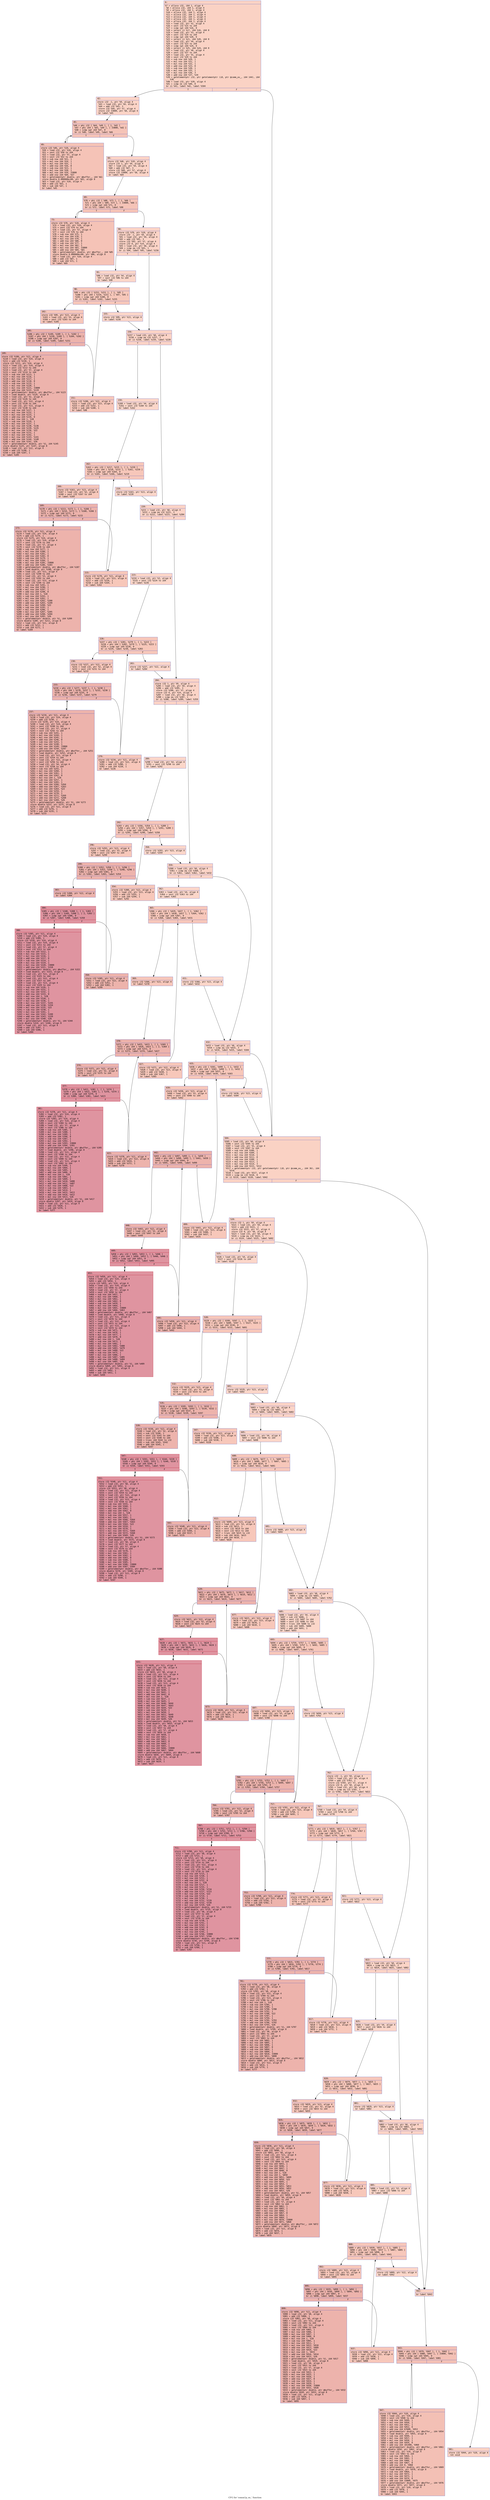 digraph "CFG for 'comm1p_ex_' function" {
	label="CFG for 'comm1p_ex_' function";

	Node0x559626dc6af0 [shape=record,color="#3d50c3ff", style=filled, fillcolor="#f4987a70" fontname="Courier",label="{6:\l|  %7 = alloca i32, i64 1, align 4\l  %8 = alloca i32, i64 1, align 4\l  %9 = alloca i32, i64 1, align 4\l  %10 = alloca i32, i64 1, align 4\l  %11 = alloca i32, i64 1, align 4\l  %12 = alloca i32, i64 1, align 4\l  %13 = alloca i32, i64 1, align 4\l  %14 = alloca i32, i64 1, align 4\l  %15 = load i32, ptr %2, align 4\l  %16 = sext i32 %15 to i64\l  %17 = icmp sgt i64 %16, 0\l  %18 = select i1 %17, i64 %16, i64 0\l  %19 = load i32, ptr %3, align 4\l  %20 = sext i32 %19 to i64\l  %21 = icmp sgt i64 %20, 0\l  %22 = select i1 %21, i64 %20, i64 0\l  %23 = load i32, ptr %4, align 4\l  %24 = sext i32 %23 to i64\l  %25 = icmp sgt i64 %24, 0\l  %26 = select i1 %25, i64 %24, i64 0\l  %27 = load i32, ptr %0, align 4\l  %28 = sext i32 %27 to i64\l  %29 = load i32, ptr %5, align 4\l  %30 = sext i32 %29 to i64\l  %31 = sub nsw i64 %28, 1\l  %32 = mul nsw i64 %31, 1\l  %33 = mul nsw i64 %32, 1\l  %34 = add nsw i64 %33, 0\l  %35 = sub nsw i64 %30, 1\l  %36 = mul nsw i64 %35, 1\l  %37 = mul nsw i64 %36, 3\l  %38 = add nsw i64 %37, %34\l  %39 = getelementptr i32, ptr getelementptr (i8, ptr @comm_ex_, i64 144), i64\l... %38\l  %40 = load i32, ptr %39, align 4\l  %41 = icmp ne i32 %40, 0\l  br i1 %41, label %42, label %504\l|{<s0>T|<s1>F}}"];
	Node0x559626dc6af0:s0 -> Node0x559626dc7f40[tooltip="6 -> 42\nProbability 62.50%" ];
	Node0x559626dc6af0:s1 -> Node0x559626dc7f90[tooltip="6 -> 504\nProbability 37.50%" ];
	Node0x559626dc7f40 [shape=record,color="#3d50c3ff", style=filled, fillcolor="#f59c7d70" fontname="Courier",label="{42:\l|  store i32 -1, ptr %9, align 4\l  %43 = load i32, ptr %9, align 4\l  %44 = add i32 %43, 3\l  store i32 %44, ptr %7, align 4\l  store i32 33800, ptr %8, align 4\l  br label %45\l}"];
	Node0x559626dc7f40 -> Node0x559626dc8380[tooltip="42 -> 45\nProbability 100.00%" ];
	Node0x559626dc8380 [shape=record,color="#3d50c3ff", style=filled, fillcolor="#e8765c70" fontname="Courier",label="{45:\l|  %46 = phi i32 [ %64, %49 ], [ 1, %42 ]\l  %47 = phi i64 [ %65, %49 ], [ 33800, %42 ]\l  %48 = icmp sgt i64 %47, 0\l  br i1 %48, label %49, label %66\l|{<s0>T|<s1>F}}"];
	Node0x559626dc8380:s0 -> Node0x559626dc8440[tooltip="45 -> 49\nProbability 96.88%" ];
	Node0x559626dc8380:s1 -> Node0x559626dc8e50[tooltip="45 -> 66\nProbability 3.12%" ];
	Node0x559626dc8440 [shape=record,color="#3d50c3ff", style=filled, fillcolor="#e8765c70" fontname="Courier",label="{49:\l|  store i32 %46, ptr %10, align 4\l  %50 = load i32, ptr %10, align 4\l  %51 = sext i32 %50 to i64\l  %52 = load i32, ptr %7, align 4\l  %53 = sext i32 %52 to i64\l  %54 = sub nsw i64 %51, 1\l  %55 = mul nsw i64 %54, 1\l  %56 = mul nsw i64 %55, 1\l  %57 = add nsw i64 %56, 0\l  %58 = sub nsw i64 %53, 1\l  %59 = mul nsw i64 %58, 1\l  %60 = mul nsw i64 %59, 33800\l  %61 = add nsw i64 %60, %57\l  %62 = getelementptr double, ptr @buffer_, i64 %61\l  store double 0.000000e+00, ptr %62, align 8\l  %63 = load i32, ptr %10, align 4\l  %64 = add i32 %63, 1\l  %65 = sub i64 %47, 1\l  br label %45\l}"];
	Node0x559626dc8440 -> Node0x559626dc8380[tooltip="49 -> 45\nProbability 100.00%" ];
	Node0x559626dc8e50 [shape=record,color="#3d50c3ff", style=filled, fillcolor="#f59c7d70" fontname="Courier",label="{66:\l|  store i32 %46, ptr %10, align 4\l  store i32 1, ptr %9, align 4\l  %67 = load i32, ptr %9, align 4\l  %68 = add i32 %67, 3\l  store i32 %68, ptr %7, align 4\l  store i32 33800, ptr %8, align 4\l  br label %69\l}"];
	Node0x559626dc8e50 -> Node0x559626dc9d30[tooltip="66 -> 69\nProbability 100.00%" ];
	Node0x559626dc9d30 [shape=record,color="#3d50c3ff", style=filled, fillcolor="#e8765c70" fontname="Courier",label="{69:\l|  %70 = phi i32 [ %88, %73 ], [ 1, %66 ]\l  %71 = phi i64 [ %89, %73 ], [ 33800, %66 ]\l  %72 = icmp sgt i64 %71, 0\l  br i1 %72, label %73, label %90\l|{<s0>T|<s1>F}}"];
	Node0x559626dc9d30:s0 -> Node0x559626dc9df0[tooltip="69 -> 73\nProbability 96.88%" ];
	Node0x559626dc9d30:s1 -> Node0x559626dca050[tooltip="69 -> 90\nProbability 3.12%" ];
	Node0x559626dc9df0 [shape=record,color="#3d50c3ff", style=filled, fillcolor="#e8765c70" fontname="Courier",label="{73:\l|  store i32 %70, ptr %10, align 4\l  %74 = load i32, ptr %10, align 4\l  %75 = sext i32 %74 to i64\l  %76 = load i32, ptr %7, align 4\l  %77 = sext i32 %76 to i64\l  %78 = sub nsw i64 %75, 1\l  %79 = mul nsw i64 %78, 1\l  %80 = mul nsw i64 %79, 1\l  %81 = add nsw i64 %80, 0\l  %82 = sub nsw i64 %77, 1\l  %83 = mul nsw i64 %82, 1\l  %84 = mul nsw i64 %83, 33800\l  %85 = add nsw i64 %84, %81\l  %86 = getelementptr double, ptr @buffer_, i64 %85\l  store double 0.000000e+00, ptr %86, align 8\l  %87 = load i32, ptr %10, align 4\l  %88 = add i32 %87, 1\l  %89 = sub i64 %71, 1\l  br label %69\l}"];
	Node0x559626dc9df0 -> Node0x559626dc9d30[tooltip="73 -> 69\nProbability 100.00%" ];
	Node0x559626dca050 [shape=record,color="#3d50c3ff", style=filled, fillcolor="#f59c7d70" fontname="Courier",label="{90:\l|  store i32 %70, ptr %10, align 4\l  store i32 -1, ptr %9, align 4\l  %91 = load i32, ptr %9, align 4\l  %92 = add i32 %91, 3\l  store i32 %92, ptr %7, align 4\l  store i32 0, ptr %14, align 4\l  %93 = load i32, ptr %0, align 4\l  %94 = icmp eq i32 %93, 1\l  br i1 %94, label %95, label %156\l|{<s0>T|<s1>F}}"];
	Node0x559626dca050:s0 -> Node0x559626dcb040[tooltip="90 -> 95\nProbability 50.00%" ];
	Node0x559626dca050:s1 -> Node0x559626dcb090[tooltip="90 -> 156\nProbability 50.00%" ];
	Node0x559626dcb040 [shape=record,color="#3d50c3ff", style=filled, fillcolor="#f6a38570" fontname="Courier",label="{95:\l|  %96 = load i32, ptr %4, align 4\l  %97 = sext i32 %96 to i64\l  br label %98\l}"];
	Node0x559626dcb040 -> Node0x559626dc86a0[tooltip="95 -> 98\nProbability 100.00%" ];
	Node0x559626dc86a0 [shape=record,color="#3d50c3ff", style=filled, fillcolor="#ec7f6370" fontname="Courier",label="{98:\l|  %99 = phi i32 [ %153, %151 ], [ 1, %95 ]\l  %100 = phi i64 [ %154, %151 ], [ %97, %95 ]\l  %101 = icmp sgt i64 %100, 0\l  br i1 %101, label %102, label %155\l|{<s0>T|<s1>F}}"];
	Node0x559626dc86a0:s0 -> Node0x559626dc89c0[tooltip="98 -> 102\nProbability 96.88%" ];
	Node0x559626dc86a0:s1 -> Node0x559626dc8a10[tooltip="98 -> 155\nProbability 3.12%" ];
	Node0x559626dc89c0 [shape=record,color="#3d50c3ff", style=filled, fillcolor="#ec7f6370" fontname="Courier",label="{102:\l|  store i32 %99, ptr %13, align 4\l  %103 = load i32, ptr %3, align 4\l  %104 = sext i32 %103 to i64\l  br label %105\l}"];
	Node0x559626dc89c0 -> Node0x559626dc8ca0[tooltip="102 -> 105\nProbability 100.00%" ];
	Node0x559626dc8ca0 [shape=record,color="#3d50c3ff", style=filled, fillcolor="#d6524470" fontname="Courier",label="{105:\l|  %106 = phi i32 [ %149, %109 ], [ 1, %102 ]\l  %107 = phi i64 [ %150, %109 ], [ %104, %102 ]\l  %108 = icmp sgt i64 %107, 0\l  br i1 %108, label %109, label %151\l|{<s0>T|<s1>F}}"];
	Node0x559626dc8ca0:s0 -> Node0x559626dcc1a0[tooltip="105 -> 109\nProbability 96.88%" ];
	Node0x559626dc8ca0:s1 -> Node0x559626dc8760[tooltip="105 -> 151\nProbability 3.12%" ];
	Node0x559626dcc1a0 [shape=record,color="#3d50c3ff", style=filled, fillcolor="#d6524470" fontname="Courier",label="{109:\l|  store i32 %106, ptr %12, align 4\l  %110 = load i32, ptr %14, align 4\l  %111 = add i32 %110, 1\l  store i32 %111, ptr %14, align 4\l  %112 = load i32, ptr %14, align 4\l  %113 = sext i32 %112 to i64\l  %114 = load i32, ptr %7, align 4\l  %115 = sext i32 %114 to i64\l  %116 = sub nsw i64 %113, 1\l  %117 = mul nsw i64 %116, 1\l  %118 = mul nsw i64 %117, 1\l  %119 = add nsw i64 %118, 0\l  %120 = sub nsw i64 %115, 1\l  %121 = mul nsw i64 %120, 1\l  %122 = mul nsw i64 %121, 33800\l  %123 = add nsw i64 %122, %119\l  %124 = getelementptr double, ptr @buffer_, i64 %123\l  %125 = load double, ptr %124, align 8\l  %126 = load i32, ptr %2, align 4\l  %127 = sext i32 %126 to i64\l  %128 = load i32, ptr %12, align 4\l  %129 = sext i32 %128 to i64\l  %130 = load i32, ptr %13, align 4\l  %131 = sext i32 %130 to i64\l  %132 = sub nsw i64 %127, 1\l  %133 = mul nsw i64 %132, 1\l  %134 = mul nsw i64 %133, 1\l  %135 = add nsw i64 %134, 0\l  %136 = mul nsw i64 1, %18\l  %137 = sub nsw i64 %129, 1\l  %138 = mul nsw i64 %137, 1\l  %139 = mul nsw i64 %138, %136\l  %140 = add nsw i64 %139, %135\l  %141 = mul nsw i64 %136, %22\l  %142 = sub nsw i64 %131, 1\l  %143 = mul nsw i64 %142, 1\l  %144 = mul nsw i64 %143, %141\l  %145 = add nsw i64 %144, %140\l  %146 = mul nsw i64 %141, %26\l  %147 = getelementptr double, ptr %1, i64 %145\l  store double %125, ptr %147, align 8\l  %148 = load i32, ptr %12, align 4\l  %149 = add i32 %148, 1\l  %150 = sub i64 %107, 1\l  br label %105\l}"];
	Node0x559626dcc1a0 -> Node0x559626dc8ca0[tooltip="109 -> 105\nProbability 100.00%" ];
	Node0x559626dc8760 [shape=record,color="#3d50c3ff", style=filled, fillcolor="#ec7f6370" fontname="Courier",label="{151:\l|  store i32 %106, ptr %12, align 4\l  %152 = load i32, ptr %13, align 4\l  %153 = add i32 %152, 1\l  %154 = sub i64 %100, 1\l  br label %98\l}"];
	Node0x559626dc8760 -> Node0x559626dc86a0[tooltip="151 -> 98\nProbability 100.00%" ];
	Node0x559626dc8a10 [shape=record,color="#3d50c3ff", style=filled, fillcolor="#f6a38570" fontname="Courier",label="{155:\l|  store i32 %99, ptr %13, align 4\l  br label %156\l}"];
	Node0x559626dc8a10 -> Node0x559626dcb090[tooltip="155 -> 156\nProbability 100.00%" ];
	Node0x559626dcb090 [shape=record,color="#3d50c3ff", style=filled, fillcolor="#f59c7d70" fontname="Courier",label="{156:\l|  %157 = load i32, ptr %0, align 4\l  %158 = icmp eq i32 %157, 2\l  br i1 %158, label %159, label %220\l|{<s0>T|<s1>F}}"];
	Node0x559626dcb090:s0 -> Node0x559626dce1e0[tooltip="156 -> 159\nProbability 50.00%" ];
	Node0x559626dcb090:s1 -> Node0x559626dce230[tooltip="156 -> 220\nProbability 50.00%" ];
	Node0x559626dce1e0 [shape=record,color="#3d50c3ff", style=filled, fillcolor="#f6a38570" fontname="Courier",label="{159:\l|  %160 = load i32, ptr %4, align 4\l  %161 = sext i32 %160 to i64\l  br label %162\l}"];
	Node0x559626dce1e0 -> Node0x559626dce420[tooltip="159 -> 162\nProbability 100.00%" ];
	Node0x559626dce420 [shape=record,color="#3d50c3ff", style=filled, fillcolor="#ec7f6370" fontname="Courier",label="{162:\l|  %163 = phi i32 [ %217, %215 ], [ 1, %159 ]\l  %164 = phi i64 [ %218, %215 ], [ %161, %159 ]\l  %165 = icmp sgt i64 %164, 0\l  br i1 %165, label %166, label %219\l|{<s0>T|<s1>F}}"];
	Node0x559626dce420:s0 -> Node0x559626dce740[tooltip="162 -> 166\nProbability 96.88%" ];
	Node0x559626dce420:s1 -> Node0x559626dce790[tooltip="162 -> 219\nProbability 3.12%" ];
	Node0x559626dce740 [shape=record,color="#3d50c3ff", style=filled, fillcolor="#ec7f6370" fontname="Courier",label="{166:\l|  store i32 %163, ptr %13, align 4\l  %167 = load i32, ptr %2, align 4\l  %168 = sext i32 %167 to i64\l  br label %169\l}"];
	Node0x559626dce740 -> Node0x559626dcea20[tooltip="166 -> 169\nProbability 100.00%" ];
	Node0x559626dcea20 [shape=record,color="#3d50c3ff", style=filled, fillcolor="#d6524470" fontname="Courier",label="{169:\l|  %170 = phi i32 [ %213, %173 ], [ 1, %166 ]\l  %171 = phi i64 [ %214, %173 ], [ %168, %166 ]\l  %172 = icmp sgt i64 %171, 0\l  br i1 %172, label %173, label %215\l|{<s0>T|<s1>F}}"];
	Node0x559626dcea20:s0 -> Node0x559626dcea70[tooltip="169 -> 173\nProbability 96.88%" ];
	Node0x559626dcea20:s1 -> Node0x559626dce4e0[tooltip="169 -> 215\nProbability 3.12%" ];
	Node0x559626dcea70 [shape=record,color="#3d50c3ff", style=filled, fillcolor="#d6524470" fontname="Courier",label="{173:\l|  store i32 %170, ptr %11, align 4\l  %174 = load i32, ptr %14, align 4\l  %175 = add i32 %174, 1\l  store i32 %175, ptr %14, align 4\l  %176 = load i32, ptr %14, align 4\l  %177 = sext i32 %176 to i64\l  %178 = load i32, ptr %7, align 4\l  %179 = sext i32 %178 to i64\l  %180 = sub nsw i64 %177, 1\l  %181 = mul nsw i64 %180, 1\l  %182 = mul nsw i64 %181, 1\l  %183 = add nsw i64 %182, 0\l  %184 = sub nsw i64 %179, 1\l  %185 = mul nsw i64 %184, 1\l  %186 = mul nsw i64 %185, 33800\l  %187 = add nsw i64 %186, %183\l  %188 = getelementptr double, ptr @buffer_, i64 %187\l  %189 = load double, ptr %188, align 8\l  %190 = load i32, ptr %11, align 4\l  %191 = sext i32 %190 to i64\l  %192 = load i32, ptr %3, align 4\l  %193 = sext i32 %192 to i64\l  %194 = load i32, ptr %13, align 4\l  %195 = sext i32 %194 to i64\l  %196 = sub nsw i64 %191, 1\l  %197 = mul nsw i64 %196, 1\l  %198 = mul nsw i64 %197, 1\l  %199 = add nsw i64 %198, 0\l  %200 = mul nsw i64 1, %18\l  %201 = sub nsw i64 %193, 1\l  %202 = mul nsw i64 %201, 1\l  %203 = mul nsw i64 %202, %200\l  %204 = add nsw i64 %203, %199\l  %205 = mul nsw i64 %200, %22\l  %206 = sub nsw i64 %195, 1\l  %207 = mul nsw i64 %206, 1\l  %208 = mul nsw i64 %207, %205\l  %209 = add nsw i64 %208, %204\l  %210 = mul nsw i64 %205, %26\l  %211 = getelementptr double, ptr %1, i64 %209\l  store double %189, ptr %211, align 8\l  %212 = load i32, ptr %11, align 4\l  %213 = add i32 %212, 1\l  %214 = sub i64 %171, 1\l  br label %169\l}"];
	Node0x559626dcea70 -> Node0x559626dcea20[tooltip="173 -> 169\nProbability 100.00%" ];
	Node0x559626dce4e0 [shape=record,color="#3d50c3ff", style=filled, fillcolor="#ec7f6370" fontname="Courier",label="{215:\l|  store i32 %170, ptr %11, align 4\l  %216 = load i32, ptr %13, align 4\l  %217 = add i32 %216, 1\l  %218 = sub i64 %164, 1\l  br label %162\l}"];
	Node0x559626dce4e0 -> Node0x559626dce420[tooltip="215 -> 162\nProbability 100.00%" ];
	Node0x559626dce790 [shape=record,color="#3d50c3ff", style=filled, fillcolor="#f6a38570" fontname="Courier",label="{219:\l|  store i32 %163, ptr %13, align 4\l  br label %220\l}"];
	Node0x559626dce790 -> Node0x559626dce230[tooltip="219 -> 220\nProbability 100.00%" ];
	Node0x559626dce230 [shape=record,color="#3d50c3ff", style=filled, fillcolor="#f59c7d70" fontname="Courier",label="{220:\l|  %221 = load i32, ptr %0, align 4\l  %222 = icmp eq i32 %221, 3\l  br i1 %222, label %223, label %284\l|{<s0>T|<s1>F}}"];
	Node0x559626dce230:s0 -> Node0x559626dd2a00[tooltip="220 -> 223\nProbability 50.00%" ];
	Node0x559626dce230:s1 -> Node0x559626dd2a50[tooltip="220 -> 284\nProbability 50.00%" ];
	Node0x559626dd2a00 [shape=record,color="#3d50c3ff", style=filled, fillcolor="#f6a38570" fontname="Courier",label="{223:\l|  %224 = load i32, ptr %3, align 4\l  %225 = sext i32 %224 to i64\l  br label %226\l}"];
	Node0x559626dd2a00 -> Node0x559626dd2c40[tooltip="223 -> 226\nProbability 100.00%" ];
	Node0x559626dd2c40 [shape=record,color="#3d50c3ff", style=filled, fillcolor="#ec7f6370" fontname="Courier",label="{226:\l|  %227 = phi i32 [ %281, %279 ], [ 1, %223 ]\l  %228 = phi i64 [ %282, %279 ], [ %225, %223 ]\l  %229 = icmp sgt i64 %228, 0\l  br i1 %229, label %230, label %283\l|{<s0>T|<s1>F}}"];
	Node0x559626dd2c40:s0 -> Node0x559626dd2f60[tooltip="226 -> 230\nProbability 96.88%" ];
	Node0x559626dd2c40:s1 -> Node0x559626dd2fb0[tooltip="226 -> 283\nProbability 3.12%" ];
	Node0x559626dd2f60 [shape=record,color="#3d50c3ff", style=filled, fillcolor="#ec7f6370" fontname="Courier",label="{230:\l|  store i32 %227, ptr %12, align 4\l  %231 = load i32, ptr %2, align 4\l  %232 = sext i32 %231 to i64\l  br label %233\l}"];
	Node0x559626dd2f60 -> Node0x559626dd3240[tooltip="230 -> 233\nProbability 100.00%" ];
	Node0x559626dd3240 [shape=record,color="#3d50c3ff", style=filled, fillcolor="#d6524470" fontname="Courier",label="{233:\l|  %234 = phi i32 [ %277, %237 ], [ 1, %230 ]\l  %235 = phi i64 [ %278, %237 ], [ %232, %230 ]\l  %236 = icmp sgt i64 %235, 0\l  br i1 %236, label %237, label %279\l|{<s0>T|<s1>F}}"];
	Node0x559626dd3240:s0 -> Node0x559626dd3300[tooltip="233 -> 237\nProbability 96.88%" ];
	Node0x559626dd3240:s1 -> Node0x559626dd2d00[tooltip="233 -> 279\nProbability 3.12%" ];
	Node0x559626dd3300 [shape=record,color="#3d50c3ff", style=filled, fillcolor="#d6524470" fontname="Courier",label="{237:\l|  store i32 %234, ptr %11, align 4\l  %238 = load i32, ptr %14, align 4\l  %239 = add i32 %238, 1\l  store i32 %239, ptr %14, align 4\l  %240 = load i32, ptr %14, align 4\l  %241 = sext i32 %240 to i64\l  %242 = load i32, ptr %7, align 4\l  %243 = sext i32 %242 to i64\l  %244 = sub nsw i64 %241, 1\l  %245 = mul nsw i64 %244, 1\l  %246 = mul nsw i64 %245, 1\l  %247 = add nsw i64 %246, 0\l  %248 = sub nsw i64 %243, 1\l  %249 = mul nsw i64 %248, 1\l  %250 = mul nsw i64 %249, 33800\l  %251 = add nsw i64 %250, %247\l  %252 = getelementptr double, ptr @buffer_, i64 %251\l  %253 = load double, ptr %252, align 8\l  %254 = load i32, ptr %11, align 4\l  %255 = sext i32 %254 to i64\l  %256 = load i32, ptr %12, align 4\l  %257 = sext i32 %256 to i64\l  %258 = load i32, ptr %4, align 4\l  %259 = sext i32 %258 to i64\l  %260 = sub nsw i64 %255, 1\l  %261 = mul nsw i64 %260, 1\l  %262 = mul nsw i64 %261, 1\l  %263 = add nsw i64 %262, 0\l  %264 = mul nsw i64 1, %18\l  %265 = sub nsw i64 %257, 1\l  %266 = mul nsw i64 %265, 1\l  %267 = mul nsw i64 %266, %264\l  %268 = add nsw i64 %267, %263\l  %269 = mul nsw i64 %264, %22\l  %270 = sub nsw i64 %259, 1\l  %271 = mul nsw i64 %270, 1\l  %272 = mul nsw i64 %271, %269\l  %273 = add nsw i64 %272, %268\l  %274 = mul nsw i64 %269, %26\l  %275 = getelementptr double, ptr %1, i64 %273\l  store double %253, ptr %275, align 8\l  %276 = load i32, ptr %11, align 4\l  %277 = add i32 %276, 1\l  %278 = sub i64 %235, 1\l  br label %233\l}"];
	Node0x559626dd3300 -> Node0x559626dd3240[tooltip="237 -> 233\nProbability 100.00%" ];
	Node0x559626dd2d00 [shape=record,color="#3d50c3ff", style=filled, fillcolor="#ec7f6370" fontname="Courier",label="{279:\l|  store i32 %234, ptr %11, align 4\l  %280 = load i32, ptr %12, align 4\l  %281 = add i32 %280, 1\l  %282 = sub i64 %228, 1\l  br label %226\l}"];
	Node0x559626dd2d00 -> Node0x559626dd2c40[tooltip="279 -> 226\nProbability 100.00%" ];
	Node0x559626dd2fb0 [shape=record,color="#3d50c3ff", style=filled, fillcolor="#f6a38570" fontname="Courier",label="{283:\l|  store i32 %227, ptr %12, align 4\l  br label %284\l}"];
	Node0x559626dd2fb0 -> Node0x559626dd2a50[tooltip="283 -> 284\nProbability 100.00%" ];
	Node0x559626dd2a50 [shape=record,color="#3d50c3ff", style=filled, fillcolor="#f59c7d70" fontname="Courier",label="{284:\l|  store i32 1, ptr %9, align 4\l  %285 = load i32, ptr %9, align 4\l  %286 = add i32 %285, 3\l  store i32 %286, ptr %7, align 4\l  store i32 0, ptr %14, align 4\l  %287 = load i32, ptr %0, align 4\l  %288 = icmp eq i32 %287, 1\l  br i1 %288, label %289, label %359\l|{<s0>T|<s1>F}}"];
	Node0x559626dd2a50:s0 -> Node0x559626dd5630[tooltip="284 -> 289\nProbability 50.00%" ];
	Node0x559626dd2a50:s1 -> Node0x559626dd5680[tooltip="284 -> 359\nProbability 50.00%" ];
	Node0x559626dd5630 [shape=record,color="#3d50c3ff", style=filled, fillcolor="#f6a38570" fontname="Courier",label="{289:\l|  %290 = load i32, ptr %4, align 4\l  %291 = sext i32 %290 to i64\l  br label %292\l}"];
	Node0x559626dd5630 -> Node0x559626dd5870[tooltip="289 -> 292\nProbability 100.00%" ];
	Node0x559626dd5870 [shape=record,color="#3d50c3ff", style=filled, fillcolor="#ec7f6370" fontname="Courier",label="{292:\l|  %293 = phi i32 [ %356, %354 ], [ 1, %289 ]\l  %294 = phi i64 [ %357, %354 ], [ %291, %289 ]\l  %295 = icmp sgt i64 %294, 0\l  br i1 %295, label %296, label %358\l|{<s0>T|<s1>F}}"];
	Node0x559626dd5870:s0 -> Node0x559626dd5b90[tooltip="292 -> 296\nProbability 96.88%" ];
	Node0x559626dd5870:s1 -> Node0x559626dd5be0[tooltip="292 -> 358\nProbability 3.12%" ];
	Node0x559626dd5b90 [shape=record,color="#3d50c3ff", style=filled, fillcolor="#ec7f6370" fontname="Courier",label="{296:\l|  store i32 %293, ptr %13, align 4\l  %297 = load i32, ptr %3, align 4\l  %298 = sext i32 %297 to i64\l  br label %299\l}"];
	Node0x559626dd5b90 -> Node0x559626dd5e70[tooltip="296 -> 299\nProbability 100.00%" ];
	Node0x559626dd5e70 [shape=record,color="#3d50c3ff", style=filled, fillcolor="#d6524470" fontname="Courier",label="{299:\l|  %300 = phi i32 [ %352, %350 ], [ 1, %296 ]\l  %301 = phi i64 [ %353, %350 ], [ %298, %296 ]\l  %302 = icmp sgt i64 %301, 0\l  br i1 %302, label %303, label %354\l|{<s0>T|<s1>F}}"];
	Node0x559626dd5e70:s0 -> Node0x559626dd6190[tooltip="299 -> 303\nProbability 96.88%" ];
	Node0x559626dd5e70:s1 -> Node0x559626dd5930[tooltip="299 -> 354\nProbability 3.12%" ];
	Node0x559626dd6190 [shape=record,color="#3d50c3ff", style=filled, fillcolor="#d6524470" fontname="Courier",label="{303:\l|  store i32 %300, ptr %12, align 4\l  br label %304\l}"];
	Node0x559626dd6190 -> Node0x559626dd6330[tooltip="303 -> 304\nProbability 100.00%" ];
	Node0x559626dd6330 [shape=record,color="#b70d28ff", style=filled, fillcolor="#b70d2870" fontname="Courier",label="{304:\l|  %305 = phi i32 [ %348, %308 ], [ 1, %303 ]\l  %306 = phi i64 [ %349, %308 ], [ 2, %303 ]\l  %307 = icmp sgt i64 %306, 0\l  br i1 %307, label %308, label %350\l|{<s0>T|<s1>F}}"];
	Node0x559626dd6330:s0 -> Node0x559626dd63f0[tooltip="304 -> 308\nProbability 96.88%" ];
	Node0x559626dd6330:s1 -> Node0x559626dd5f30[tooltip="304 -> 350\nProbability 3.12%" ];
	Node0x559626dd63f0 [shape=record,color="#b70d28ff", style=filled, fillcolor="#b70d2870" fontname="Courier",label="{308:\l|  store i32 %305, ptr %11, align 4\l  %309 = load i32, ptr %14, align 4\l  %310 = add i32 %309, 1\l  store i32 %310, ptr %14, align 4\l  %311 = load i32, ptr %14, align 4\l  %312 = sext i32 %311 to i64\l  %313 = load i32, ptr %7, align 4\l  %314 = sext i32 %313 to i64\l  %315 = sub nsw i64 %312, 1\l  %316 = mul nsw i64 %315, 1\l  %317 = mul nsw i64 %316, 1\l  %318 = add nsw i64 %317, 0\l  %319 = sub nsw i64 %314, 1\l  %320 = mul nsw i64 %319, 1\l  %321 = mul nsw i64 %320, 33800\l  %322 = add nsw i64 %321, %318\l  %323 = getelementptr double, ptr @buffer_, i64 %322\l  %324 = load double, ptr %323, align 8\l  %325 = load i32, ptr %11, align 4\l  %326 = sext i32 %325 to i64\l  %327 = load i32, ptr %12, align 4\l  %328 = sext i32 %327 to i64\l  %329 = load i32, ptr %13, align 4\l  %330 = sext i32 %329 to i64\l  %331 = sub nsw i64 %326, 1\l  %332 = mul nsw i64 %331, 1\l  %333 = mul nsw i64 %332, 1\l  %334 = add nsw i64 %333, 0\l  %335 = mul nsw i64 1, %18\l  %336 = sub nsw i64 %328, 1\l  %337 = mul nsw i64 %336, 1\l  %338 = mul nsw i64 %337, %335\l  %339 = add nsw i64 %338, %334\l  %340 = mul nsw i64 %335, %22\l  %341 = sub nsw i64 %330, 1\l  %342 = mul nsw i64 %341, 1\l  %343 = mul nsw i64 %342, %340\l  %344 = add nsw i64 %343, %339\l  %345 = mul nsw i64 %340, %26\l  %346 = getelementptr double, ptr %1, i64 %344\l  store double %324, ptr %346, align 8\l  %347 = load i32, ptr %11, align 4\l  %348 = add i32 %347, 1\l  %349 = sub i64 %306, 1\l  br label %304\l}"];
	Node0x559626dd63f0 -> Node0x559626dd6330[tooltip="308 -> 304\nProbability 100.00%" ];
	Node0x559626dd5f30 [shape=record,color="#3d50c3ff", style=filled, fillcolor="#d6524470" fontname="Courier",label="{350:\l|  store i32 %305, ptr %11, align 4\l  %351 = load i32, ptr %12, align 4\l  %352 = add i32 %351, 1\l  %353 = sub i64 %301, 1\l  br label %299\l}"];
	Node0x559626dd5f30 -> Node0x559626dd5e70[tooltip="350 -> 299\nProbability 100.00%" ];
	Node0x559626dd5930 [shape=record,color="#3d50c3ff", style=filled, fillcolor="#ec7f6370" fontname="Courier",label="{354:\l|  store i32 %300, ptr %12, align 4\l  %355 = load i32, ptr %13, align 4\l  %356 = add i32 %355, 1\l  %357 = sub i64 %294, 1\l  br label %292\l}"];
	Node0x559626dd5930 -> Node0x559626dd5870[tooltip="354 -> 292\nProbability 100.00%" ];
	Node0x559626dd5be0 [shape=record,color="#3d50c3ff", style=filled, fillcolor="#f6a38570" fontname="Courier",label="{358:\l|  store i32 %293, ptr %13, align 4\l  br label %359\l}"];
	Node0x559626dd5be0 -> Node0x559626dd5680[tooltip="358 -> 359\nProbability 100.00%" ];
	Node0x559626dd5680 [shape=record,color="#3d50c3ff", style=filled, fillcolor="#f59c7d70" fontname="Courier",label="{359:\l|  %360 = load i32, ptr %0, align 4\l  %361 = icmp eq i32 %360, 2\l  br i1 %361, label %362, label %432\l|{<s0>T|<s1>F}}"];
	Node0x559626dd5680:s0 -> Node0x559626dd8710[tooltip="359 -> 362\nProbability 50.00%" ];
	Node0x559626dd5680:s1 -> Node0x559626dd8760[tooltip="359 -> 432\nProbability 50.00%" ];
	Node0x559626dd8710 [shape=record,color="#3d50c3ff", style=filled, fillcolor="#f6a38570" fontname="Courier",label="{362:\l|  %363 = load i32, ptr %4, align 4\l  %364 = sext i32 %363 to i64\l  br label %365\l}"];
	Node0x559626dd8710 -> Node0x559626dd8950[tooltip="362 -> 365\nProbability 100.00%" ];
	Node0x559626dd8950 [shape=record,color="#3d50c3ff", style=filled, fillcolor="#ec7f6370" fontname="Courier",label="{365:\l|  %366 = phi i32 [ %429, %427 ], [ 1, %362 ]\l  %367 = phi i64 [ %430, %427 ], [ %364, %362 ]\l  %368 = icmp sgt i64 %367, 0\l  br i1 %368, label %369, label %431\l|{<s0>T|<s1>F}}"];
	Node0x559626dd8950:s0 -> Node0x559626dd8c70[tooltip="365 -> 369\nProbability 96.88%" ];
	Node0x559626dd8950:s1 -> Node0x559626dd8cc0[tooltip="365 -> 431\nProbability 3.12%" ];
	Node0x559626dd8c70 [shape=record,color="#3d50c3ff", style=filled, fillcolor="#ec7f6370" fontname="Courier",label="{369:\l|  store i32 %366, ptr %13, align 4\l  br label %370\l}"];
	Node0x559626dd8c70 -> Node0x559626dd8e60[tooltip="369 -> 370\nProbability 100.00%" ];
	Node0x559626dd8e60 [shape=record,color="#3d50c3ff", style=filled, fillcolor="#d6524470" fontname="Courier",label="{370:\l|  %371 = phi i32 [ %425, %423 ], [ 1, %369 ]\l  %372 = phi i64 [ %426, %423 ], [ 2, %369 ]\l  %373 = icmp sgt i64 %372, 0\l  br i1 %373, label %374, label %427\l|{<s0>T|<s1>F}}"];
	Node0x559626dd8e60:s0 -> Node0x559626dd9180[tooltip="370 -> 374\nProbability 96.88%" ];
	Node0x559626dd8e60:s1 -> Node0x559626dd8a10[tooltip="370 -> 427\nProbability 3.12%" ];
	Node0x559626dd9180 [shape=record,color="#3d50c3ff", style=filled, fillcolor="#d6524470" fontname="Courier",label="{374:\l|  store i32 %371, ptr %12, align 4\l  %375 = load i32, ptr %2, align 4\l  %376 = sext i32 %375 to i64\l  br label %377\l}"];
	Node0x559626dd9180 -> Node0x559626dd9410[tooltip="374 -> 377\nProbability 100.00%" ];
	Node0x559626dd9410 [shape=record,color="#b70d28ff", style=filled, fillcolor="#b70d2870" fontname="Courier",label="{377:\l|  %378 = phi i32 [ %421, %381 ], [ 1, %374 ]\l  %379 = phi i64 [ %422, %381 ], [ %376, %374 ]\l  %380 = icmp sgt i64 %379, 0\l  br i1 %380, label %381, label %423\l|{<s0>T|<s1>F}}"];
	Node0x559626dd9410:s0 -> Node0x559626dd94d0[tooltip="377 -> 381\nProbability 96.88%" ];
	Node0x559626dd9410:s1 -> Node0x559626dd8f20[tooltip="377 -> 423\nProbability 3.12%" ];
	Node0x559626dd94d0 [shape=record,color="#b70d28ff", style=filled, fillcolor="#b70d2870" fontname="Courier",label="{381:\l|  store i32 %378, ptr %11, align 4\l  %382 = load i32, ptr %14, align 4\l  %383 = add i32 %382, 1\l  store i32 %383, ptr %14, align 4\l  %384 = load i32, ptr %14, align 4\l  %385 = sext i32 %384 to i64\l  %386 = load i32, ptr %7, align 4\l  %387 = sext i32 %386 to i64\l  %388 = sub nsw i64 %385, 1\l  %389 = mul nsw i64 %388, 1\l  %390 = mul nsw i64 %389, 1\l  %391 = add nsw i64 %390, 0\l  %392 = sub nsw i64 %387, 1\l  %393 = mul nsw i64 %392, 1\l  %394 = mul nsw i64 %393, 33800\l  %395 = add nsw i64 %394, %391\l  %396 = getelementptr double, ptr @buffer_, i64 %395\l  %397 = load double, ptr %396, align 8\l  %398 = load i32, ptr %11, align 4\l  %399 = sext i32 %398 to i64\l  %400 = load i32, ptr %12, align 4\l  %401 = sext i32 %400 to i64\l  %402 = load i32, ptr %13, align 4\l  %403 = sext i32 %402 to i64\l  %404 = sub nsw i64 %399, 1\l  %405 = mul nsw i64 %404, 1\l  %406 = mul nsw i64 %405, 1\l  %407 = add nsw i64 %406, 0\l  %408 = mul nsw i64 1, %18\l  %409 = sub nsw i64 %401, 1\l  %410 = mul nsw i64 %409, 1\l  %411 = mul nsw i64 %410, %408\l  %412 = add nsw i64 %411, %407\l  %413 = mul nsw i64 %408, %22\l  %414 = sub nsw i64 %403, 1\l  %415 = mul nsw i64 %414, 1\l  %416 = mul nsw i64 %415, %413\l  %417 = add nsw i64 %416, %412\l  %418 = mul nsw i64 %413, %26\l  %419 = getelementptr double, ptr %1, i64 %417\l  store double %397, ptr %419, align 8\l  %420 = load i32, ptr %11, align 4\l  %421 = add i32 %420, 1\l  %422 = sub i64 %379, 1\l  br label %377\l}"];
	Node0x559626dd94d0 -> Node0x559626dd9410[tooltip="381 -> 377\nProbability 100.00%" ];
	Node0x559626dd8f20 [shape=record,color="#3d50c3ff", style=filled, fillcolor="#d6524470" fontname="Courier",label="{423:\l|  store i32 %378, ptr %11, align 4\l  %424 = load i32, ptr %12, align 4\l  %425 = add i32 %424, 1\l  %426 = sub i64 %372, 1\l  br label %370\l}"];
	Node0x559626dd8f20 -> Node0x559626dd8e60[tooltip="423 -> 370\nProbability 100.00%" ];
	Node0x559626dd8a10 [shape=record,color="#3d50c3ff", style=filled, fillcolor="#ec7f6370" fontname="Courier",label="{427:\l|  store i32 %371, ptr %12, align 4\l  %428 = load i32, ptr %13, align 4\l  %429 = add i32 %428, 1\l  %430 = sub i64 %367, 1\l  br label %365\l}"];
	Node0x559626dd8a10 -> Node0x559626dd8950[tooltip="427 -> 365\nProbability 100.00%" ];
	Node0x559626dd8cc0 [shape=record,color="#3d50c3ff", style=filled, fillcolor="#f6a38570" fontname="Courier",label="{431:\l|  store i32 %366, ptr %13, align 4\l  br label %432\l}"];
	Node0x559626dd8cc0 -> Node0x559626dd8760[tooltip="431 -> 432\nProbability 100.00%" ];
	Node0x559626dd8760 [shape=record,color="#3d50c3ff", style=filled, fillcolor="#f59c7d70" fontname="Courier",label="{432:\l|  %433 = load i32, ptr %0, align 4\l  %434 = icmp eq i32 %433, 3\l  br i1 %434, label %435, label %504\l|{<s0>T|<s1>F}}"];
	Node0x559626dd8760:s0 -> Node0x559626dd2590[tooltip="432 -> 435\nProbability 50.00%" ];
	Node0x559626dd8760:s1 -> Node0x559626dc7f90[tooltip="432 -> 504\nProbability 50.00%" ];
	Node0x559626dd2590 [shape=record,color="#3d50c3ff", style=filled, fillcolor="#ec7f6370" fontname="Courier",label="{435:\l|  %436 = phi i32 [ %501, %499 ], [ 1, %432 ]\l  %437 = phi i64 [ %502, %499 ], [ 2, %432 ]\l  %438 = icmp sgt i64 %437, 0\l  br i1 %438, label %439, label %503\l|{<s0>T|<s1>F}}"];
	Node0x559626dd2590:s0 -> Node0x559626dddb50[tooltip="435 -> 439\nProbability 96.88%" ];
	Node0x559626dd2590:s1 -> Node0x559626dddba0[tooltip="435 -> 503\nProbability 3.12%" ];
	Node0x559626dddb50 [shape=record,color="#3d50c3ff", style=filled, fillcolor="#ec7f6370" fontname="Courier",label="{439:\l|  store i32 %436, ptr %13, align 4\l  %440 = load i32, ptr %3, align 4\l  %441 = sext i32 %440 to i64\l  br label %442\l}"];
	Node0x559626dddb50 -> Node0x559626ddde30[tooltip="439 -> 442\nProbability 100.00%" ];
	Node0x559626ddde30 [shape=record,color="#3d50c3ff", style=filled, fillcolor="#d6524470" fontname="Courier",label="{442:\l|  %443 = phi i32 [ %497, %495 ], [ 1, %439 ]\l  %444 = phi i64 [ %498, %495 ], [ %441, %439 ]\l  %445 = icmp sgt i64 %444, 0\l  br i1 %445, label %446, label %499\l|{<s0>T|<s1>F}}"];
	Node0x559626ddde30:s0 -> Node0x559626dde150[tooltip="442 -> 446\nProbability 96.88%" ];
	Node0x559626ddde30:s1 -> Node0x559626dd2690[tooltip="442 -> 499\nProbability 3.12%" ];
	Node0x559626dde150 [shape=record,color="#3d50c3ff", style=filled, fillcolor="#d6524470" fontname="Courier",label="{446:\l|  store i32 %443, ptr %12, align 4\l  %447 = load i32, ptr %2, align 4\l  %448 = sext i32 %447 to i64\l  br label %449\l}"];
	Node0x559626dde150 -> Node0x559626dde3e0[tooltip="446 -> 449\nProbability 100.00%" ];
	Node0x559626dde3e0 [shape=record,color="#b70d28ff", style=filled, fillcolor="#b70d2870" fontname="Courier",label="{449:\l|  %450 = phi i32 [ %493, %453 ], [ 1, %446 ]\l  %451 = phi i64 [ %494, %453 ], [ %448, %446 ]\l  %452 = icmp sgt i64 %451, 0\l  br i1 %452, label %453, label %495\l|{<s0>T|<s1>F}}"];
	Node0x559626dde3e0:s0 -> Node0x559626dde4a0[tooltip="449 -> 453\nProbability 96.88%" ];
	Node0x559626dde3e0:s1 -> Node0x559626dddef0[tooltip="449 -> 495\nProbability 3.12%" ];
	Node0x559626dde4a0 [shape=record,color="#b70d28ff", style=filled, fillcolor="#b70d2870" fontname="Courier",label="{453:\l|  store i32 %450, ptr %11, align 4\l  %454 = load i32, ptr %14, align 4\l  %455 = add i32 %454, 1\l  store i32 %455, ptr %14, align 4\l  %456 = load i32, ptr %14, align 4\l  %457 = sext i32 %456 to i64\l  %458 = load i32, ptr %7, align 4\l  %459 = sext i32 %458 to i64\l  %460 = sub nsw i64 %457, 1\l  %461 = mul nsw i64 %460, 1\l  %462 = mul nsw i64 %461, 1\l  %463 = add nsw i64 %462, 0\l  %464 = sub nsw i64 %459, 1\l  %465 = mul nsw i64 %464, 1\l  %466 = mul nsw i64 %465, 33800\l  %467 = add nsw i64 %466, %463\l  %468 = getelementptr double, ptr @buffer_, i64 %467\l  %469 = load double, ptr %468, align 8\l  %470 = load i32, ptr %11, align 4\l  %471 = sext i32 %470 to i64\l  %472 = load i32, ptr %12, align 4\l  %473 = sext i32 %472 to i64\l  %474 = load i32, ptr %13, align 4\l  %475 = sext i32 %474 to i64\l  %476 = sub nsw i64 %471, 1\l  %477 = mul nsw i64 %476, 1\l  %478 = mul nsw i64 %477, 1\l  %479 = add nsw i64 %478, 0\l  %480 = mul nsw i64 1, %18\l  %481 = sub nsw i64 %473, 1\l  %482 = mul nsw i64 %481, 1\l  %483 = mul nsw i64 %482, %480\l  %484 = add nsw i64 %483, %479\l  %485 = mul nsw i64 %480, %22\l  %486 = sub nsw i64 %475, 1\l  %487 = mul nsw i64 %486, 1\l  %488 = mul nsw i64 %487, %485\l  %489 = add nsw i64 %488, %484\l  %490 = mul nsw i64 %485, %26\l  %491 = getelementptr double, ptr %1, i64 %489\l  store double %469, ptr %491, align 8\l  %492 = load i32, ptr %11, align 4\l  %493 = add i32 %492, 1\l  %494 = sub i64 %451, 1\l  br label %449\l}"];
	Node0x559626dde4a0 -> Node0x559626dde3e0[tooltip="453 -> 449\nProbability 100.00%" ];
	Node0x559626dddef0 [shape=record,color="#3d50c3ff", style=filled, fillcolor="#d6524470" fontname="Courier",label="{495:\l|  store i32 %450, ptr %11, align 4\l  %496 = load i32, ptr %12, align 4\l  %497 = add i32 %496, 1\l  %498 = sub i64 %444, 1\l  br label %442\l}"];
	Node0x559626dddef0 -> Node0x559626ddde30[tooltip="495 -> 442\nProbability 100.00%" ];
	Node0x559626dd2690 [shape=record,color="#3d50c3ff", style=filled, fillcolor="#ec7f6370" fontname="Courier",label="{499:\l|  store i32 %443, ptr %12, align 4\l  %500 = load i32, ptr %13, align 4\l  %501 = add i32 %500, 1\l  %502 = sub i64 %437, 1\l  br label %435\l}"];
	Node0x559626dd2690 -> Node0x559626dd2590[tooltip="499 -> 435\nProbability 100.00%" ];
	Node0x559626dddba0 [shape=record,color="#3d50c3ff", style=filled, fillcolor="#f6a38570" fontname="Courier",label="{503:\l|  store i32 %436, ptr %13, align 4\l  br label %504\l}"];
	Node0x559626dddba0 -> Node0x559626dc7f90[tooltip="503 -> 504\nProbability 100.00%" ];
	Node0x559626dc7f90 [shape=record,color="#3d50c3ff", style=filled, fillcolor="#f4987a70" fontname="Courier",label="{504:\l|  %505 = load i32, ptr %0, align 4\l  %506 = sext i32 %505 to i64\l  %507 = load i32, ptr %5, align 4\l  %508 = sext i32 %507 to i64\l  %509 = sub nsw i64 %506, 1\l  %510 = mul nsw i64 %509, 1\l  %511 = mul nsw i64 %510, 1\l  %512 = add nsw i64 %511, 0\l  %513 = sub nsw i64 %508, 1\l  %514 = mul nsw i64 %513, 1\l  %515 = mul nsw i64 %514, 3\l  %516 = add nsw i64 %515, %512\l  %517 = getelementptr i32, ptr getelementptr (i8, ptr @comm_ex_, i64 36), i64\l... %516\l  %518 = load i32, ptr %517, align 4\l  %519 = icmp ne i32 %518, 0\l  br i1 %519, label %520, label %942\l|{<s0>T|<s1>F}}"];
	Node0x559626dc7f90:s0 -> Node0x559626de0e90[tooltip="504 -> 520\nProbability 62.50%" ];
	Node0x559626dc7f90:s1 -> Node0x559626de0ee0[tooltip="504 -> 942\nProbability 37.50%" ];
	Node0x559626de0e90 [shape=record,color="#3d50c3ff", style=filled, fillcolor="#f59c7d70" fontname="Courier",label="{520:\l|  store i32 1, ptr %9, align 4\l  %521 = load i32, ptr %9, align 4\l  %522 = add i32 %521, 2\l  store i32 %522, ptr %7, align 4\l  store i32 0, ptr %8, align 4\l  %523 = load i32, ptr %0, align 4\l  %524 = icmp eq i32 %523, 1\l  br i1 %524, label %525, label %602\l|{<s0>T|<s1>F}}"];
	Node0x559626de0e90:s0 -> Node0x559626de13e0[tooltip="520 -> 525\nProbability 50.00%" ];
	Node0x559626de0e90:s1 -> Node0x559626de1430[tooltip="520 -> 602\nProbability 50.00%" ];
	Node0x559626de13e0 [shape=record,color="#3d50c3ff", style=filled, fillcolor="#f6a38570" fontname="Courier",label="{525:\l|  %526 = load i32, ptr %4, align 4\l  %527 = sext i32 %526 to i64\l  br label %528\l}"];
	Node0x559626de13e0 -> Node0x559626de1620[tooltip="525 -> 528\nProbability 100.00%" ];
	Node0x559626de1620 [shape=record,color="#3d50c3ff", style=filled, fillcolor="#ec7f6370" fontname="Courier",label="{528:\l|  %529 = phi i32 [ %599, %597 ], [ 1, %525 ]\l  %530 = phi i64 [ %600, %597 ], [ %527, %525 ]\l  %531 = icmp sgt i64 %530, 0\l  br i1 %531, label %532, label %601\l|{<s0>T|<s1>F}}"];
	Node0x559626de1620:s0 -> Node0x559626de1940[tooltip="528 -> 532\nProbability 96.88%" ];
	Node0x559626de1620:s1 -> Node0x559626de1990[tooltip="528 -> 601\nProbability 3.12%" ];
	Node0x559626de1940 [shape=record,color="#3d50c3ff", style=filled, fillcolor="#ec7f6370" fontname="Courier",label="{532:\l|  store i32 %529, ptr %13, align 4\l  %533 = load i32, ptr %3, align 4\l  %534 = sext i32 %533 to i64\l  br label %535\l}"];
	Node0x559626de1940 -> Node0x559626de1c20[tooltip="532 -> 535\nProbability 100.00%" ];
	Node0x559626de1c20 [shape=record,color="#3d50c3ff", style=filled, fillcolor="#d6524470" fontname="Courier",label="{535:\l|  %536 = phi i32 [ %595, %593 ], [ 1, %532 ]\l  %537 = phi i64 [ %596, %593 ], [ %534, %532 ]\l  %538 = icmp sgt i64 %537, 0\l  br i1 %538, label %539, label %597\l|{<s0>T|<s1>F}}"];
	Node0x559626de1c20:s0 -> Node0x559626de1f40[tooltip="535 -> 539\nProbability 96.88%" ];
	Node0x559626de1c20:s1 -> Node0x559626de16e0[tooltip="535 -> 597\nProbability 3.12%" ];
	Node0x559626de1f40 [shape=record,color="#3d50c3ff", style=filled, fillcolor="#d6524470" fontname="Courier",label="{539:\l|  store i32 %536, ptr %12, align 4\l  %540 = load i32, ptr %2, align 4\l  %541 = sub i32 %540, 1\l  %542 = sext i32 %541 to i64\l  %543 = sext i32 %540 to i64\l  %544 = trunc i64 %542 to i32\l  %545 = sub i64 %543, %542\l  %546 = add i64 %545, 1\l  br label %547\l}"];
	Node0x559626de1f40 -> Node0x559626de2460[tooltip="539 -> 547\nProbability 100.00%" ];
	Node0x559626de2460 [shape=record,color="#b70d28ff", style=filled, fillcolor="#b70d2870" fontname="Courier",label="{547:\l|  %548 = phi i32 [ %591, %551 ], [ %544, %539 ]\l  %549 = phi i64 [ %592, %551 ], [ %546, %539 ]\l  %550 = icmp sgt i64 %549, 0\l  br i1 %550, label %551, label %593\l|{<s0>T|<s1>F}}"];
	Node0x559626de2460:s0 -> Node0x559626de2520[tooltip="547 -> 551\nProbability 96.88%" ];
	Node0x559626de2460:s1 -> Node0x559626de1ce0[tooltip="547 -> 593\nProbability 3.12%" ];
	Node0x559626de2520 [shape=record,color="#b70d28ff", style=filled, fillcolor="#b70d2870" fontname="Courier",label="{551:\l|  store i32 %548, ptr %11, align 4\l  %552 = load i32, ptr %8, align 4\l  %553 = add i32 %552, 1\l  store i32 %553, ptr %8, align 4\l  %554 = load i32, ptr %11, align 4\l  %555 = sext i32 %554 to i64\l  %556 = load i32, ptr %12, align 4\l  %557 = sext i32 %556 to i64\l  %558 = load i32, ptr %13, align 4\l  %559 = sext i32 %558 to i64\l  %560 = sub nsw i64 %555, 1\l  %561 = mul nsw i64 %560, 1\l  %562 = mul nsw i64 %561, 1\l  %563 = add nsw i64 %562, 0\l  %564 = mul nsw i64 1, %18\l  %565 = sub nsw i64 %557, 1\l  %566 = mul nsw i64 %565, 1\l  %567 = mul nsw i64 %566, %564\l  %568 = add nsw i64 %567, %563\l  %569 = mul nsw i64 %564, %22\l  %570 = sub nsw i64 %559, 1\l  %571 = mul nsw i64 %570, 1\l  %572 = mul nsw i64 %571, %569\l  %573 = add nsw i64 %572, %568\l  %574 = mul nsw i64 %569, %26\l  %575 = getelementptr double, ptr %1, i64 %573\l  %576 = load double, ptr %575, align 8\l  %577 = load i32, ptr %8, align 4\l  %578 = sext i32 %577 to i64\l  %579 = load i32, ptr %7, align 4\l  %580 = sext i32 %579 to i64\l  %581 = sub nsw i64 %578, 1\l  %582 = mul nsw i64 %581, 1\l  %583 = mul nsw i64 %582, 1\l  %584 = add nsw i64 %583, 0\l  %585 = sub nsw i64 %580, 1\l  %586 = mul nsw i64 %585, 1\l  %587 = mul nsw i64 %586, 33800\l  %588 = add nsw i64 %587, %584\l  %589 = getelementptr double, ptr @buffer_, i64 %588\l  store double %576, ptr %589, align 8\l  %590 = load i32, ptr %11, align 4\l  %591 = add i32 %590, 1\l  %592 = sub i64 %549, 1\l  br label %547\l}"];
	Node0x559626de2520 -> Node0x559626de2460[tooltip="551 -> 547\nProbability 100.00%" ];
	Node0x559626de1ce0 [shape=record,color="#3d50c3ff", style=filled, fillcolor="#d6524470" fontname="Courier",label="{593:\l|  store i32 %548, ptr %11, align 4\l  %594 = load i32, ptr %12, align 4\l  %595 = add i32 %594, 1\l  %596 = sub i64 %537, 1\l  br label %535\l}"];
	Node0x559626de1ce0 -> Node0x559626de1c20[tooltip="593 -> 535\nProbability 100.00%" ];
	Node0x559626de16e0 [shape=record,color="#3d50c3ff", style=filled, fillcolor="#ec7f6370" fontname="Courier",label="{597:\l|  store i32 %536, ptr %12, align 4\l  %598 = load i32, ptr %13, align 4\l  %599 = add i32 %598, 1\l  %600 = sub i64 %530, 1\l  br label %528\l}"];
	Node0x559626de16e0 -> Node0x559626de1620[tooltip="597 -> 528\nProbability 100.00%" ];
	Node0x559626de1990 [shape=record,color="#3d50c3ff", style=filled, fillcolor="#f6a38570" fontname="Courier",label="{601:\l|  store i32 %529, ptr %13, align 4\l  br label %602\l}"];
	Node0x559626de1990 -> Node0x559626de1430[tooltip="601 -> 602\nProbability 100.00%" ];
	Node0x559626de1430 [shape=record,color="#3d50c3ff", style=filled, fillcolor="#f59c7d70" fontname="Courier",label="{602:\l|  %603 = load i32, ptr %0, align 4\l  %604 = icmp eq i32 %603, 2\l  br i1 %604, label %605, label %682\l|{<s0>T|<s1>F}}"];
	Node0x559626de1430:s0 -> Node0x559626de4810[tooltip="602 -> 605\nProbability 50.00%" ];
	Node0x559626de1430:s1 -> Node0x559626de4860[tooltip="602 -> 682\nProbability 50.00%" ];
	Node0x559626de4810 [shape=record,color="#3d50c3ff", style=filled, fillcolor="#f6a38570" fontname="Courier",label="{605:\l|  %606 = load i32, ptr %4, align 4\l  %607 = sext i32 %606 to i64\l  br label %608\l}"];
	Node0x559626de4810 -> Node0x559626de4a50[tooltip="605 -> 608\nProbability 100.00%" ];
	Node0x559626de4a50 [shape=record,color="#3d50c3ff", style=filled, fillcolor="#ec7f6370" fontname="Courier",label="{608:\l|  %609 = phi i32 [ %679, %677 ], [ 1, %605 ]\l  %610 = phi i64 [ %680, %677 ], [ %607, %605 ]\l  %611 = icmp sgt i64 %610, 0\l  br i1 %611, label %612, label %681\l|{<s0>T|<s1>F}}"];
	Node0x559626de4a50:s0 -> Node0x559626de4d70[tooltip="608 -> 612\nProbability 96.88%" ];
	Node0x559626de4a50:s1 -> Node0x559626de4dc0[tooltip="608 -> 681\nProbability 3.12%" ];
	Node0x559626de4d70 [shape=record,color="#3d50c3ff", style=filled, fillcolor="#ec7f6370" fontname="Courier",label="{612:\l|  store i32 %609, ptr %13, align 4\l  %613 = load i32, ptr %3, align 4\l  %614 = sub i32 %613, 1\l  %615 = sext i32 %614 to i64\l  %616 = sext i32 %613 to i64\l  %617 = trunc i64 %615 to i32\l  %618 = sub i64 %616, %615\l  %619 = add i64 %618, 1\l  br label %620\l}"];
	Node0x559626de4d70 -> Node0x559626de52e0[tooltip="612 -> 620\nProbability 100.00%" ];
	Node0x559626de52e0 [shape=record,color="#3d50c3ff", style=filled, fillcolor="#d6524470" fontname="Courier",label="{620:\l|  %621 = phi i32 [ %675, %673 ], [ %617, %612 ]\l  %622 = phi i64 [ %676, %673 ], [ %619, %612 ]\l  %623 = icmp sgt i64 %622, 0\l  br i1 %623, label %624, label %677\l|{<s0>T|<s1>F}}"];
	Node0x559626de52e0:s0 -> Node0x559626de5600[tooltip="620 -> 624\nProbability 96.88%" ];
	Node0x559626de52e0:s1 -> Node0x559626de4b10[tooltip="620 -> 677\nProbability 3.12%" ];
	Node0x559626de5600 [shape=record,color="#3d50c3ff", style=filled, fillcolor="#d6524470" fontname="Courier",label="{624:\l|  store i32 %621, ptr %12, align 4\l  %625 = load i32, ptr %2, align 4\l  %626 = sext i32 %625 to i64\l  br label %627\l}"];
	Node0x559626de5600 -> Node0x559626de5890[tooltip="624 -> 627\nProbability 100.00%" ];
	Node0x559626de5890 [shape=record,color="#b70d28ff", style=filled, fillcolor="#b70d2870" fontname="Courier",label="{627:\l|  %628 = phi i32 [ %671, %631 ], [ 1, %624 ]\l  %629 = phi i64 [ %672, %631 ], [ %626, %624 ]\l  %630 = icmp sgt i64 %629, 0\l  br i1 %630, label %631, label %673\l|{<s0>T|<s1>F}}"];
	Node0x559626de5890:s0 -> Node0x559626de5950[tooltip="627 -> 631\nProbability 96.88%" ];
	Node0x559626de5890:s1 -> Node0x559626de53a0[tooltip="627 -> 673\nProbability 3.12%" ];
	Node0x559626de5950 [shape=record,color="#b70d28ff", style=filled, fillcolor="#b70d2870" fontname="Courier",label="{631:\l|  store i32 %628, ptr %11, align 4\l  %632 = load i32, ptr %8, align 4\l  %633 = add i32 %632, 1\l  store i32 %633, ptr %8, align 4\l  %634 = load i32, ptr %11, align 4\l  %635 = sext i32 %634 to i64\l  %636 = load i32, ptr %12, align 4\l  %637 = sext i32 %636 to i64\l  %638 = load i32, ptr %13, align 4\l  %639 = sext i32 %638 to i64\l  %640 = sub nsw i64 %635, 1\l  %641 = mul nsw i64 %640, 1\l  %642 = mul nsw i64 %641, 1\l  %643 = add nsw i64 %642, 0\l  %644 = mul nsw i64 1, %18\l  %645 = sub nsw i64 %637, 1\l  %646 = mul nsw i64 %645, 1\l  %647 = mul nsw i64 %646, %644\l  %648 = add nsw i64 %647, %643\l  %649 = mul nsw i64 %644, %22\l  %650 = sub nsw i64 %639, 1\l  %651 = mul nsw i64 %650, 1\l  %652 = mul nsw i64 %651, %649\l  %653 = add nsw i64 %652, %648\l  %654 = mul nsw i64 %649, %26\l  %655 = getelementptr double, ptr %1, i64 %653\l  %656 = load double, ptr %655, align 8\l  %657 = load i32, ptr %8, align 4\l  %658 = sext i32 %657 to i64\l  %659 = load i32, ptr %7, align 4\l  %660 = sext i32 %659 to i64\l  %661 = sub nsw i64 %658, 1\l  %662 = mul nsw i64 %661, 1\l  %663 = mul nsw i64 %662, 1\l  %664 = add nsw i64 %663, 0\l  %665 = sub nsw i64 %660, 1\l  %666 = mul nsw i64 %665, 1\l  %667 = mul nsw i64 %666, 33800\l  %668 = add nsw i64 %667, %664\l  %669 = getelementptr double, ptr @buffer_, i64 %668\l  store double %656, ptr %669, align 8\l  %670 = load i32, ptr %11, align 4\l  %671 = add i32 %670, 1\l  %672 = sub i64 %629, 1\l  br label %627\l}"];
	Node0x559626de5950 -> Node0x559626de5890[tooltip="631 -> 627\nProbability 100.00%" ];
	Node0x559626de53a0 [shape=record,color="#3d50c3ff", style=filled, fillcolor="#d6524470" fontname="Courier",label="{673:\l|  store i32 %628, ptr %11, align 4\l  %674 = load i32, ptr %12, align 4\l  %675 = add i32 %674, 1\l  %676 = sub i64 %622, 1\l  br label %620\l}"];
	Node0x559626de53a0 -> Node0x559626de52e0[tooltip="673 -> 620\nProbability 100.00%" ];
	Node0x559626de4b10 [shape=record,color="#3d50c3ff", style=filled, fillcolor="#ec7f6370" fontname="Courier",label="{677:\l|  store i32 %621, ptr %12, align 4\l  %678 = load i32, ptr %13, align 4\l  %679 = add i32 %678, 1\l  %680 = sub i64 %610, 1\l  br label %608\l}"];
	Node0x559626de4b10 -> Node0x559626de4a50[tooltip="677 -> 608\nProbability 100.00%" ];
	Node0x559626de4dc0 [shape=record,color="#3d50c3ff", style=filled, fillcolor="#f6a38570" fontname="Courier",label="{681:\l|  store i32 %609, ptr %13, align 4\l  br label %682\l}"];
	Node0x559626de4dc0 -> Node0x559626de4860[tooltip="681 -> 682\nProbability 100.00%" ];
	Node0x559626de4860 [shape=record,color="#3d50c3ff", style=filled, fillcolor="#f59c7d70" fontname="Courier",label="{682:\l|  %683 = load i32, ptr %0, align 4\l  %684 = icmp eq i32 %683, 3\l  br i1 %684, label %685, label %762\l|{<s0>T|<s1>F}}"];
	Node0x559626de4860:s0 -> Node0x559626de7c40[tooltip="682 -> 685\nProbability 50.00%" ];
	Node0x559626de4860:s1 -> Node0x559626de7c90[tooltip="682 -> 762\nProbability 50.00%" ];
	Node0x559626de7c40 [shape=record,color="#3d50c3ff", style=filled, fillcolor="#f6a38570" fontname="Courier",label="{685:\l|  %686 = load i32, ptr %4, align 4\l  %687 = sub i32 %686, 1\l  %688 = sext i32 %687 to i64\l  %689 = sext i32 %686 to i64\l  %690 = trunc i64 %688 to i32\l  %691 = sub i64 %689, %688\l  %692 = add i64 %691, 1\l  br label %693\l}"];
	Node0x559626de7c40 -> Node0x559626de8110[tooltip="685 -> 693\nProbability 100.00%" ];
	Node0x559626de8110 [shape=record,color="#3d50c3ff", style=filled, fillcolor="#ec7f6370" fontname="Courier",label="{693:\l|  %694 = phi i32 [ %759, %757 ], [ %690, %685 ]\l  %695 = phi i64 [ %760, %757 ], [ %692, %685 ]\l  %696 = icmp sgt i64 %695, 0\l  br i1 %696, label %697, label %761\l|{<s0>T|<s1>F}}"];
	Node0x559626de8110:s0 -> Node0x559626de8430[tooltip="693 -> 697\nProbability 96.88%" ];
	Node0x559626de8110:s1 -> Node0x559626de8480[tooltip="693 -> 761\nProbability 3.12%" ];
	Node0x559626de8430 [shape=record,color="#3d50c3ff", style=filled, fillcolor="#ec7f6370" fontname="Courier",label="{697:\l|  store i32 %694, ptr %13, align 4\l  %698 = load i32, ptr %3, align 4\l  %699 = sext i32 %698 to i64\l  br label %700\l}"];
	Node0x559626de8430 -> Node0x559626de8710[tooltip="697 -> 700\nProbability 100.00%" ];
	Node0x559626de8710 [shape=record,color="#3d50c3ff", style=filled, fillcolor="#d6524470" fontname="Courier",label="{700:\l|  %701 = phi i32 [ %755, %753 ], [ 1, %697 ]\l  %702 = phi i64 [ %756, %753 ], [ %699, %697 ]\l  %703 = icmp sgt i64 %702, 0\l  br i1 %703, label %704, label %757\l|{<s0>T|<s1>F}}"];
	Node0x559626de8710:s0 -> Node0x559626de8a30[tooltip="700 -> 704\nProbability 96.88%" ];
	Node0x559626de8710:s1 -> Node0x559626de81d0[tooltip="700 -> 757\nProbability 3.12%" ];
	Node0x559626de8a30 [shape=record,color="#3d50c3ff", style=filled, fillcolor="#d6524470" fontname="Courier",label="{704:\l|  store i32 %701, ptr %12, align 4\l  %705 = load i32, ptr %2, align 4\l  %706 = sext i32 %705 to i64\l  br label %707\l}"];
	Node0x559626de8a30 -> Node0x559626de8cc0[tooltip="704 -> 707\nProbability 100.00%" ];
	Node0x559626de8cc0 [shape=record,color="#b70d28ff", style=filled, fillcolor="#b70d2870" fontname="Courier",label="{707:\l|  %708 = phi i32 [ %751, %711 ], [ 1, %704 ]\l  %709 = phi i64 [ %752, %711 ], [ %706, %704 ]\l  %710 = icmp sgt i64 %709, 0\l  br i1 %710, label %711, label %753\l|{<s0>T|<s1>F}}"];
	Node0x559626de8cc0:s0 -> Node0x559626de8d80[tooltip="707 -> 711\nProbability 96.88%" ];
	Node0x559626de8cc0:s1 -> Node0x559626de87d0[tooltip="707 -> 753\nProbability 3.12%" ];
	Node0x559626de8d80 [shape=record,color="#b70d28ff", style=filled, fillcolor="#b70d2870" fontname="Courier",label="{711:\l|  store i32 %708, ptr %11, align 4\l  %712 = load i32, ptr %8, align 4\l  %713 = add i32 %712, 1\l  store i32 %713, ptr %8, align 4\l  %714 = load i32, ptr %11, align 4\l  %715 = sext i32 %714 to i64\l  %716 = load i32, ptr %12, align 4\l  %717 = sext i32 %716 to i64\l  %718 = load i32, ptr %13, align 4\l  %719 = sext i32 %718 to i64\l  %720 = sub nsw i64 %715, 1\l  %721 = mul nsw i64 %720, 1\l  %722 = mul nsw i64 %721, 1\l  %723 = add nsw i64 %722, 0\l  %724 = mul nsw i64 1, %18\l  %725 = sub nsw i64 %717, 1\l  %726 = mul nsw i64 %725, 1\l  %727 = mul nsw i64 %726, %724\l  %728 = add nsw i64 %727, %723\l  %729 = mul nsw i64 %724, %22\l  %730 = sub nsw i64 %719, 1\l  %731 = mul nsw i64 %730, 1\l  %732 = mul nsw i64 %731, %729\l  %733 = add nsw i64 %732, %728\l  %734 = mul nsw i64 %729, %26\l  %735 = getelementptr double, ptr %1, i64 %733\l  %736 = load double, ptr %735, align 8\l  %737 = load i32, ptr %8, align 4\l  %738 = sext i32 %737 to i64\l  %739 = load i32, ptr %7, align 4\l  %740 = sext i32 %739 to i64\l  %741 = sub nsw i64 %738, 1\l  %742 = mul nsw i64 %741, 1\l  %743 = mul nsw i64 %742, 1\l  %744 = add nsw i64 %743, 0\l  %745 = sub nsw i64 %740, 1\l  %746 = mul nsw i64 %745, 1\l  %747 = mul nsw i64 %746, 33800\l  %748 = add nsw i64 %747, %744\l  %749 = getelementptr double, ptr @buffer_, i64 %748\l  store double %736, ptr %749, align 8\l  %750 = load i32, ptr %11, align 4\l  %751 = add i32 %750, 1\l  %752 = sub i64 %709, 1\l  br label %707\l}"];
	Node0x559626de8d80 -> Node0x559626de8cc0[tooltip="711 -> 707\nProbability 100.00%" ];
	Node0x559626de87d0 [shape=record,color="#3d50c3ff", style=filled, fillcolor="#d6524470" fontname="Courier",label="{753:\l|  store i32 %708, ptr %11, align 4\l  %754 = load i32, ptr %12, align 4\l  %755 = add i32 %754, 1\l  %756 = sub i64 %702, 1\l  br label %700\l}"];
	Node0x559626de87d0 -> Node0x559626de8710[tooltip="753 -> 700\nProbability 100.00%" ];
	Node0x559626de81d0 [shape=record,color="#3d50c3ff", style=filled, fillcolor="#ec7f6370" fontname="Courier",label="{757:\l|  store i32 %701, ptr %12, align 4\l  %758 = load i32, ptr %13, align 4\l  %759 = add i32 %758, 1\l  %760 = sub i64 %695, 1\l  br label %693\l}"];
	Node0x559626de81d0 -> Node0x559626de8110[tooltip="757 -> 693\nProbability 100.00%" ];
	Node0x559626de8480 [shape=record,color="#3d50c3ff", style=filled, fillcolor="#f6a38570" fontname="Courier",label="{761:\l|  store i32 %694, ptr %13, align 4\l  br label %762\l}"];
	Node0x559626de8480 -> Node0x559626de7c90[tooltip="761 -> 762\nProbability 100.00%" ];
	Node0x559626de7c90 [shape=record,color="#3d50c3ff", style=filled, fillcolor="#f59c7d70" fontname="Courier",label="{762:\l|  store i32 -1, ptr %9, align 4\l  %763 = load i32, ptr %9, align 4\l  %764 = add i32 %763, 2\l  store i32 %764, ptr %7, align 4\l  store i32 0, ptr %8, align 4\l  %765 = load i32, ptr %0, align 4\l  %766 = icmp eq i32 %765, 1\l  br i1 %766, label %767, label %822\l|{<s0>T|<s1>F}}"];
	Node0x559626de7c90:s0 -> Node0x559626deb360[tooltip="762 -> 767\nProbability 50.00%" ];
	Node0x559626de7c90:s1 -> Node0x559626deb3b0[tooltip="762 -> 822\nProbability 50.00%" ];
	Node0x559626deb360 [shape=record,color="#3d50c3ff", style=filled, fillcolor="#f6a38570" fontname="Courier",label="{767:\l|  %768 = load i32, ptr %4, align 4\l  %769 = sext i32 %768 to i64\l  br label %770\l}"];
	Node0x559626deb360 -> Node0x559626dd9a80[tooltip="767 -> 770\nProbability 100.00%" ];
	Node0x559626dd9a80 [shape=record,color="#3d50c3ff", style=filled, fillcolor="#ec7f6370" fontname="Courier",label="{770:\l|  %771 = phi i32 [ %819, %817 ], [ 1, %767 ]\l  %772 = phi i64 [ %820, %817 ], [ %769, %767 ]\l  %773 = icmp sgt i64 %772, 0\l  br i1 %773, label %774, label %821\l|{<s0>T|<s1>F}}"];
	Node0x559626dd9a80:s0 -> Node0x559626dd9da0[tooltip="770 -> 774\nProbability 96.88%" ];
	Node0x559626dd9a80:s1 -> Node0x559626dd9df0[tooltip="770 -> 821\nProbability 3.12%" ];
	Node0x559626dd9da0 [shape=record,color="#3d50c3ff", style=filled, fillcolor="#ec7f6370" fontname="Courier",label="{774:\l|  store i32 %771, ptr %13, align 4\l  %775 = load i32, ptr %3, align 4\l  %776 = sext i32 %775 to i64\l  br label %777\l}"];
	Node0x559626dd9da0 -> Node0x559626dda080[tooltip="774 -> 777\nProbability 100.00%" ];
	Node0x559626dda080 [shape=record,color="#3d50c3ff", style=filled, fillcolor="#d6524470" fontname="Courier",label="{777:\l|  %778 = phi i32 [ %815, %781 ], [ 1, %774 ]\l  %779 = phi i64 [ %816, %781 ], [ %776, %774 ]\l  %780 = icmp sgt i64 %779, 0\l  br i1 %780, label %781, label %817\l|{<s0>T|<s1>F}}"];
	Node0x559626dda080:s0 -> Node0x559626dda140[tooltip="777 -> 781\nProbability 96.88%" ];
	Node0x559626dda080:s1 -> Node0x559626dd9b40[tooltip="777 -> 817\nProbability 3.12%" ];
	Node0x559626dda140 [shape=record,color="#3d50c3ff", style=filled, fillcolor="#d6524470" fontname="Courier",label="{781:\l|  store i32 %778, ptr %12, align 4\l  %782 = load i32, ptr %8, align 4\l  %783 = add i32 %782, 1\l  store i32 %783, ptr %8, align 4\l  %784 = load i32, ptr %12, align 4\l  %785 = sext i32 %784 to i64\l  %786 = load i32, ptr %13, align 4\l  %787 = sext i32 %786 to i64\l  %788 = mul nsw i64 1, %18\l  %789 = sub nsw i64 %785, 1\l  %790 = mul nsw i64 %789, 1\l  %791 = mul nsw i64 %790, %788\l  %792 = add nsw i64 %791, 1\l  %793 = mul nsw i64 %788, %22\l  %794 = sub nsw i64 %787, 1\l  %795 = mul nsw i64 %794, 1\l  %796 = mul nsw i64 %795, %793\l  %797 = add nsw i64 %796, %792\l  %798 = mul nsw i64 %793, %26\l  %799 = getelementptr double, ptr %1, i64 %797\l  %800 = load double, ptr %799, align 8\l  %801 = load i32, ptr %8, align 4\l  %802 = sext i32 %801 to i64\l  %803 = load i32, ptr %7, align 4\l  %804 = sext i32 %803 to i64\l  %805 = sub nsw i64 %802, 1\l  %806 = mul nsw i64 %805, 1\l  %807 = mul nsw i64 %806, 1\l  %808 = add nsw i64 %807, 0\l  %809 = sub nsw i64 %804, 1\l  %810 = mul nsw i64 %809, 1\l  %811 = mul nsw i64 %810, 33800\l  %812 = add nsw i64 %811, %808\l  %813 = getelementptr double, ptr @buffer_, i64 %812\l  store double %800, ptr %813, align 8\l  %814 = load i32, ptr %12, align 4\l  %815 = add i32 %814, 1\l  %816 = sub i64 %779, 1\l  br label %777\l}"];
	Node0x559626dda140 -> Node0x559626dda080[tooltip="781 -> 777\nProbability 100.00%" ];
	Node0x559626dd9b40 [shape=record,color="#3d50c3ff", style=filled, fillcolor="#ec7f6370" fontname="Courier",label="{817:\l|  store i32 %778, ptr %12, align 4\l  %818 = load i32, ptr %13, align 4\l  %819 = add i32 %818, 1\l  %820 = sub i64 %772, 1\l  br label %770\l}"];
	Node0x559626dd9b40 -> Node0x559626dd9a80[tooltip="817 -> 770\nProbability 100.00%" ];
	Node0x559626dd9df0 [shape=record,color="#3d50c3ff", style=filled, fillcolor="#f6a38570" fontname="Courier",label="{821:\l|  store i32 %771, ptr %13, align 4\l  br label %822\l}"];
	Node0x559626dd9df0 -> Node0x559626deb3b0[tooltip="821 -> 822\nProbability 100.00%" ];
	Node0x559626deb3b0 [shape=record,color="#3d50c3ff", style=filled, fillcolor="#f59c7d70" fontname="Courier",label="{822:\l|  %823 = load i32, ptr %0, align 4\l  %824 = icmp eq i32 %823, 2\l  br i1 %824, label %825, label %882\l|{<s0>T|<s1>F}}"];
	Node0x559626deb3b0:s0 -> Node0x559626ddbe50[tooltip="822 -> 825\nProbability 50.00%" ];
	Node0x559626deb3b0:s1 -> Node0x559626ddbea0[tooltip="822 -> 882\nProbability 50.00%" ];
	Node0x559626ddbe50 [shape=record,color="#3d50c3ff", style=filled, fillcolor="#f6a38570" fontname="Courier",label="{825:\l|  %826 = load i32, ptr %4, align 4\l  %827 = sext i32 %826 to i64\l  br label %828\l}"];
	Node0x559626ddbe50 -> Node0x559626ddc090[tooltip="825 -> 828\nProbability 100.00%" ];
	Node0x559626ddc090 [shape=record,color="#3d50c3ff", style=filled, fillcolor="#ec7f6370" fontname="Courier",label="{828:\l|  %829 = phi i32 [ %879, %877 ], [ 1, %825 ]\l  %830 = phi i64 [ %880, %877 ], [ %827, %825 ]\l  %831 = icmp sgt i64 %830, 0\l  br i1 %831, label %832, label %881\l|{<s0>T|<s1>F}}"];
	Node0x559626ddc090:s0 -> Node0x559626ddc3b0[tooltip="828 -> 832\nProbability 96.88%" ];
	Node0x559626ddc090:s1 -> Node0x559626ddc400[tooltip="828 -> 881\nProbability 3.12%" ];
	Node0x559626ddc3b0 [shape=record,color="#3d50c3ff", style=filled, fillcolor="#ec7f6370" fontname="Courier",label="{832:\l|  store i32 %829, ptr %13, align 4\l  %833 = load i32, ptr %2, align 4\l  %834 = sext i32 %833 to i64\l  br label %835\l}"];
	Node0x559626ddc3b0 -> Node0x559626ddc690[tooltip="832 -> 835\nProbability 100.00%" ];
	Node0x559626ddc690 [shape=record,color="#3d50c3ff", style=filled, fillcolor="#d6524470" fontname="Courier",label="{835:\l|  %836 = phi i32 [ %875, %839 ], [ 1, %832 ]\l  %837 = phi i64 [ %876, %839 ], [ %834, %832 ]\l  %838 = icmp sgt i64 %837, 0\l  br i1 %838, label %839, label %877\l|{<s0>T|<s1>F}}"];
	Node0x559626ddc690:s0 -> Node0x559626ddc750[tooltip="835 -> 839\nProbability 96.88%" ];
	Node0x559626ddc690:s1 -> Node0x559626ddc150[tooltip="835 -> 877\nProbability 3.12%" ];
	Node0x559626ddc750 [shape=record,color="#3d50c3ff", style=filled, fillcolor="#d6524470" fontname="Courier",label="{839:\l|  store i32 %836, ptr %11, align 4\l  %840 = load i32, ptr %8, align 4\l  %841 = add i32 %840, 1\l  store i32 %841, ptr %8, align 4\l  %842 = load i32, ptr %11, align 4\l  %843 = sext i32 %842 to i64\l  %844 = load i32, ptr %13, align 4\l  %845 = sext i32 %844 to i64\l  %846 = sub nsw i64 %843, 1\l  %847 = mul nsw i64 %846, 1\l  %848 = mul nsw i64 %847, 1\l  %849 = add nsw i64 %848, 0\l  %850 = mul nsw i64 1, %18\l  %851 = mul nsw i64 1, %850\l  %852 = add nsw i64 %851, %849\l  %853 = mul nsw i64 %850, %22\l  %854 = sub nsw i64 %845, 1\l  %855 = mul nsw i64 %854, 1\l  %856 = mul nsw i64 %855, %853\l  %857 = add nsw i64 %856, %852\l  %858 = mul nsw i64 %853, %26\l  %859 = getelementptr double, ptr %1, i64 %857\l  %860 = load double, ptr %859, align 8\l  %861 = load i32, ptr %8, align 4\l  %862 = sext i32 %861 to i64\l  %863 = load i32, ptr %7, align 4\l  %864 = sext i32 %863 to i64\l  %865 = sub nsw i64 %862, 1\l  %866 = mul nsw i64 %865, 1\l  %867 = mul nsw i64 %866, 1\l  %868 = add nsw i64 %867, 0\l  %869 = sub nsw i64 %864, 1\l  %870 = mul nsw i64 %869, 1\l  %871 = mul nsw i64 %870, 33800\l  %872 = add nsw i64 %871, %868\l  %873 = getelementptr double, ptr @buffer_, i64 %872\l  store double %860, ptr %873, align 8\l  %874 = load i32, ptr %11, align 4\l  %875 = add i32 %874, 1\l  %876 = sub i64 %837, 1\l  br label %835\l}"];
	Node0x559626ddc750 -> Node0x559626ddc690[tooltip="839 -> 835\nProbability 100.00%" ];
	Node0x559626ddc150 [shape=record,color="#3d50c3ff", style=filled, fillcolor="#ec7f6370" fontname="Courier",label="{877:\l|  store i32 %836, ptr %11, align 4\l  %878 = load i32, ptr %13, align 4\l  %879 = add i32 %878, 1\l  %880 = sub i64 %830, 1\l  br label %828\l}"];
	Node0x559626ddc150 -> Node0x559626ddc090[tooltip="877 -> 828\nProbability 100.00%" ];
	Node0x559626ddc400 [shape=record,color="#3d50c3ff", style=filled, fillcolor="#f6a38570" fontname="Courier",label="{881:\l|  store i32 %829, ptr %13, align 4\l  br label %882\l}"];
	Node0x559626ddc400 -> Node0x559626ddbea0[tooltip="881 -> 882\nProbability 100.00%" ];
	Node0x559626ddbea0 [shape=record,color="#3d50c3ff", style=filled, fillcolor="#f59c7d70" fontname="Courier",label="{882:\l|  %883 = load i32, ptr %0, align 4\l  %884 = icmp eq i32 %883, 3\l  br i1 %884, label %885, label %942\l|{<s0>T|<s1>F}}"];
	Node0x559626ddbea0:s0 -> Node0x559626df40d0[tooltip="882 -> 885\nProbability 50.00%" ];
	Node0x559626ddbea0:s1 -> Node0x559626de0ee0[tooltip="882 -> 942\nProbability 50.00%" ];
	Node0x559626df40d0 [shape=record,color="#3d50c3ff", style=filled, fillcolor="#f6a38570" fontname="Courier",label="{885:\l|  %886 = load i32, ptr %3, align 4\l  %887 = sext i32 %886 to i64\l  br label %888\l}"];
	Node0x559626df40d0 -> Node0x559626df42c0[tooltip="885 -> 888\nProbability 100.00%" ];
	Node0x559626df42c0 [shape=record,color="#3d50c3ff", style=filled, fillcolor="#ec7f6370" fontname="Courier",label="{888:\l|  %889 = phi i32 [ %939, %937 ], [ 1, %885 ]\l  %890 = phi i64 [ %940, %937 ], [ %887, %885 ]\l  %891 = icmp sgt i64 %890, 0\l  br i1 %891, label %892, label %941\l|{<s0>T|<s1>F}}"];
	Node0x559626df42c0:s0 -> Node0x559626df45e0[tooltip="888 -> 892\nProbability 96.88%" ];
	Node0x559626df42c0:s1 -> Node0x559626df4630[tooltip="888 -> 941\nProbability 3.12%" ];
	Node0x559626df45e0 [shape=record,color="#3d50c3ff", style=filled, fillcolor="#ec7f6370" fontname="Courier",label="{892:\l|  store i32 %889, ptr %12, align 4\l  %893 = load i32, ptr %2, align 4\l  %894 = sext i32 %893 to i64\l  br label %895\l}"];
	Node0x559626df45e0 -> Node0x559626df48c0[tooltip="892 -> 895\nProbability 100.00%" ];
	Node0x559626df48c0 [shape=record,color="#3d50c3ff", style=filled, fillcolor="#d6524470" fontname="Courier",label="{895:\l|  %896 = phi i32 [ %935, %899 ], [ 1, %892 ]\l  %897 = phi i64 [ %936, %899 ], [ %894, %892 ]\l  %898 = icmp sgt i64 %897, 0\l  br i1 %898, label %899, label %937\l|{<s0>T|<s1>F}}"];
	Node0x559626df48c0:s0 -> Node0x559626df4980[tooltip="895 -> 899\nProbability 96.88%" ];
	Node0x559626df48c0:s1 -> Node0x559626df4380[tooltip="895 -> 937\nProbability 3.12%" ];
	Node0x559626df4980 [shape=record,color="#3d50c3ff", style=filled, fillcolor="#d6524470" fontname="Courier",label="{899:\l|  store i32 %896, ptr %11, align 4\l  %900 = load i32, ptr %8, align 4\l  %901 = add i32 %900, 1\l  store i32 %901, ptr %8, align 4\l  %902 = load i32, ptr %11, align 4\l  %903 = sext i32 %902 to i64\l  %904 = load i32, ptr %12, align 4\l  %905 = sext i32 %904 to i64\l  %906 = sub nsw i64 %903, 1\l  %907 = mul nsw i64 %906, 1\l  %908 = mul nsw i64 %907, 1\l  %909 = add nsw i64 %908, 0\l  %910 = mul nsw i64 1, %18\l  %911 = sub nsw i64 %905, 1\l  %912 = mul nsw i64 %911, 1\l  %913 = mul nsw i64 %912, %910\l  %914 = add nsw i64 %913, %909\l  %915 = mul nsw i64 %910, %22\l  %916 = mul nsw i64 1, %915\l  %917 = add nsw i64 %916, %914\l  %918 = mul nsw i64 %915, %26\l  %919 = getelementptr double, ptr %1, i64 %917\l  %920 = load double, ptr %919, align 8\l  %921 = load i32, ptr %8, align 4\l  %922 = sext i32 %921 to i64\l  %923 = load i32, ptr %7, align 4\l  %924 = sext i32 %923 to i64\l  %925 = sub nsw i64 %922, 1\l  %926 = mul nsw i64 %925, 1\l  %927 = mul nsw i64 %926, 1\l  %928 = add nsw i64 %927, 0\l  %929 = sub nsw i64 %924, 1\l  %930 = mul nsw i64 %929, 1\l  %931 = mul nsw i64 %930, 33800\l  %932 = add nsw i64 %931, %928\l  %933 = getelementptr double, ptr @buffer_, i64 %932\l  store double %920, ptr %933, align 8\l  %934 = load i32, ptr %11, align 4\l  %935 = add i32 %934, 1\l  %936 = sub i64 %897, 1\l  br label %895\l}"];
	Node0x559626df4980 -> Node0x559626df48c0[tooltip="899 -> 895\nProbability 100.00%" ];
	Node0x559626df4380 [shape=record,color="#3d50c3ff", style=filled, fillcolor="#ec7f6370" fontname="Courier",label="{937:\l|  store i32 %896, ptr %11, align 4\l  %938 = load i32, ptr %12, align 4\l  %939 = add i32 %938, 1\l  %940 = sub i64 %890, 1\l  br label %888\l}"];
	Node0x559626df4380 -> Node0x559626df42c0[tooltip="937 -> 888\nProbability 100.00%" ];
	Node0x559626df4630 [shape=record,color="#3d50c3ff", style=filled, fillcolor="#f6a38570" fontname="Courier",label="{941:\l|  store i32 %889, ptr %12, align 4\l  br label %942\l}"];
	Node0x559626df4630 -> Node0x559626de0ee0[tooltip="941 -> 942\nProbability 100.00%" ];
	Node0x559626de0ee0 [shape=record,color="#3d50c3ff", style=filled, fillcolor="#f4987a70" fontname="Courier",label="{942:\l|  br label %943\l}"];
	Node0x559626de0ee0 -> Node0x559626df66a0[tooltip="942 -> 943\nProbability 100.00%" ];
	Node0x559626df66a0 [shape=record,color="#3d50c3ff", style=filled, fillcolor="#e5705870" fontname="Courier",label="{943:\l|  %944 = phi i32 [ %979, %947 ], [ 1, %942 ]\l  %945 = phi i64 [ %980, %947 ], [ 33800, %942 ]\l  %946 = icmp sgt i64 %945, 0\l  br i1 %946, label %947, label %981\l|{<s0>T|<s1>F}}"];
	Node0x559626df66a0:s0 -> Node0x559626df6760[tooltip="943 -> 947\nProbability 96.88%" ];
	Node0x559626df66a0:s1 -> Node0x559626df69c0[tooltip="943 -> 981\nProbability 3.12%" ];
	Node0x559626df6760 [shape=record,color="#3d50c3ff", style=filled, fillcolor="#e5705870" fontname="Courier",label="{947:\l|  store i32 %944, ptr %10, align 4\l  %948 = load i32, ptr %10, align 4\l  %949 = sext i32 %948 to i64\l  %950 = sub nsw i64 %949, 1\l  %951 = mul nsw i64 %950, 1\l  %952 = mul nsw i64 %951, 1\l  %953 = add nsw i64 %952, 0\l  %954 = add nsw i64 67600, %953\l  %955 = getelementptr double, ptr @buffer_, i64 %954\l  %956 = load double, ptr %955, align 8\l  %957 = sub nsw i64 %949, 1\l  %958 = mul nsw i64 %957, 1\l  %959 = mul nsw i64 %958, 1\l  %960 = add nsw i64 %959, 0\l  %961 = add nsw i64 101400, %960\l  %962 = getelementptr double, ptr @buffer_, i64 %961\l  store double %956, ptr %962, align 8\l  %963 = load i32, ptr %10, align 4\l  %964 = sext i32 %963 to i64\l  %965 = sub nsw i64 %964, 1\l  %966 = mul nsw i64 %965, 1\l  %967 = mul nsw i64 %966, 1\l  %968 = add nsw i64 %967, 0\l  %969 = add nsw i64 0, %968\l  %970 = getelementptr double, ptr @buffer_, i64 %969\l  %971 = load double, ptr %970, align 8\l  %972 = sub nsw i64 %964, 1\l  %973 = mul nsw i64 %972, 1\l  %974 = mul nsw i64 %973, 1\l  %975 = add nsw i64 %974, 0\l  %976 = add nsw i64 33800, %975\l  %977 = getelementptr double, ptr @buffer_, i64 %976\l  store double %971, ptr %977, align 8\l  %978 = load i32, ptr %10, align 4\l  %979 = add i32 %978, 1\l  %980 = sub i64 %945, 1\l  br label %943\l}"];
	Node0x559626df6760 -> Node0x559626df66a0[tooltip="947 -> 943\nProbability 100.00%" ];
	Node0x559626df69c0 [shape=record,color="#3d50c3ff", style=filled, fillcolor="#f4987a70" fontname="Courier",label="{981:\l|  store i32 %944, ptr %10, align 4\l  ret void\l}"];
}
